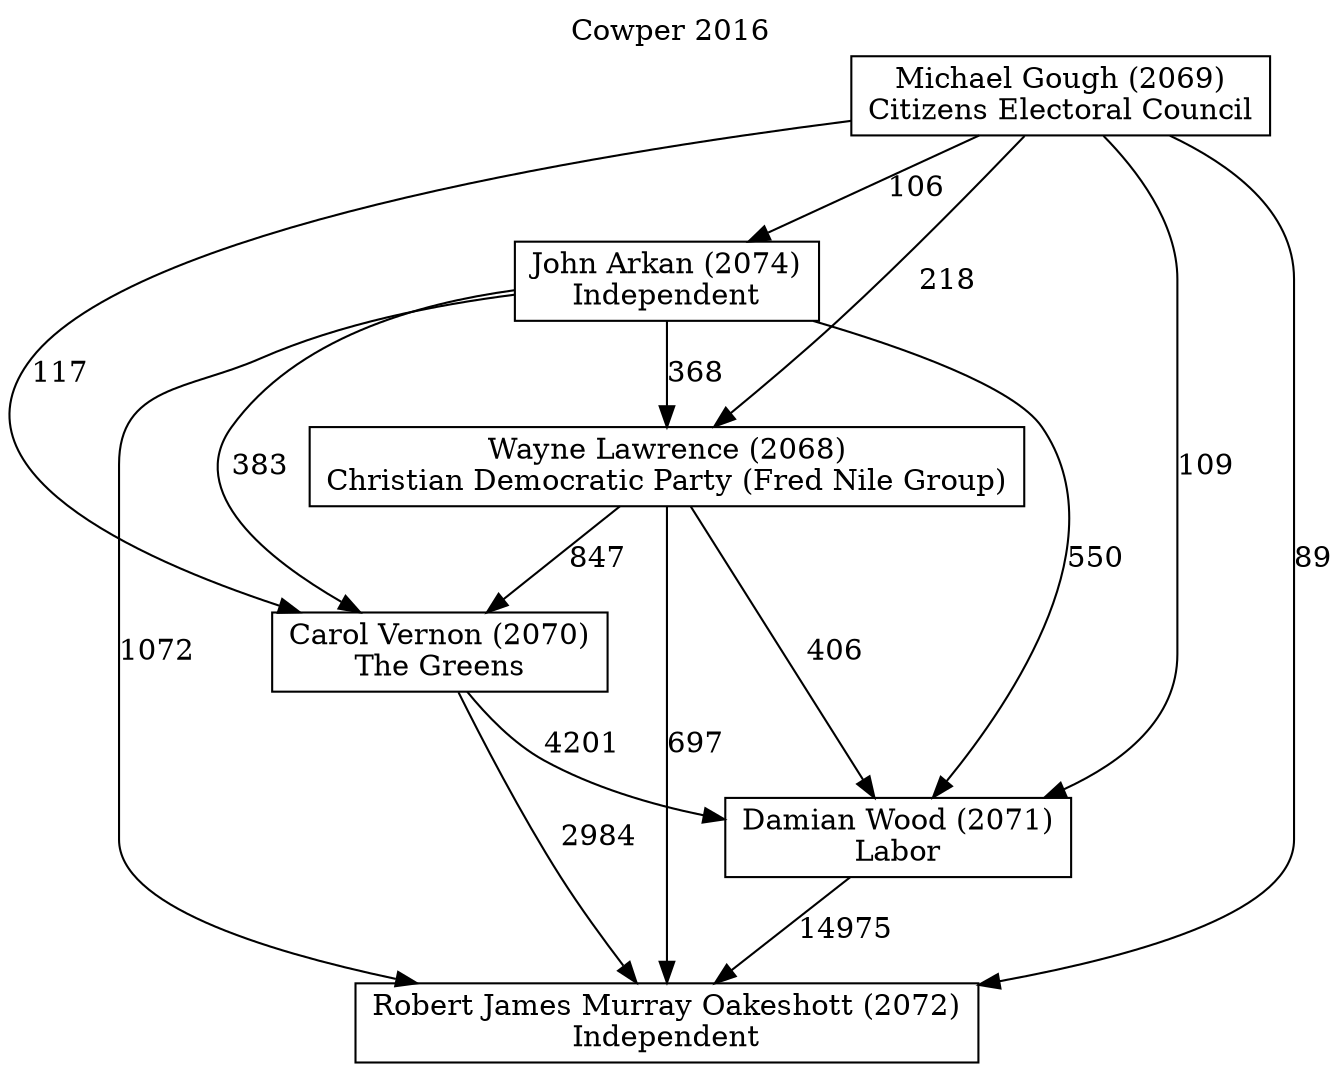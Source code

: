 // House preference flow
digraph "Robert James Murray Oakeshott (2072)_Cowper_2016" {
	graph [label="Cowper 2016" labelloc=t mclimit=10]
	node [shape=box]
	"Carol Vernon (2070)" [label="Carol Vernon (2070)
The Greens"]
	"Damian Wood (2071)" [label="Damian Wood (2071)
Labor"]
	"John Arkan (2074)" [label="John Arkan (2074)
Independent"]
	"Michael Gough (2069)" [label="Michael Gough (2069)
Citizens Electoral Council"]
	"Robert James Murray Oakeshott (2072)" [label="Robert James Murray Oakeshott (2072)
Independent"]
	"Wayne Lawrence (2068)" [label="Wayne Lawrence (2068)
Christian Democratic Party (Fred Nile Group)"]
	"Carol Vernon (2070)" -> "Damian Wood (2071)" [label=4201]
	"Carol Vernon (2070)" -> "Robert James Murray Oakeshott (2072)" [label=2984]
	"Damian Wood (2071)" -> "Robert James Murray Oakeshott (2072)" [label=14975]
	"John Arkan (2074)" -> "Carol Vernon (2070)" [label=383]
	"John Arkan (2074)" -> "Damian Wood (2071)" [label=550]
	"John Arkan (2074)" -> "Robert James Murray Oakeshott (2072)" [label=1072]
	"John Arkan (2074)" -> "Wayne Lawrence (2068)" [label=368]
	"Michael Gough (2069)" -> "Carol Vernon (2070)" [label=117]
	"Michael Gough (2069)" -> "Damian Wood (2071)" [label=109]
	"Michael Gough (2069)" -> "John Arkan (2074)" [label=106]
	"Michael Gough (2069)" -> "Robert James Murray Oakeshott (2072)" [label=89]
	"Michael Gough (2069)" -> "Wayne Lawrence (2068)" [label=218]
	"Wayne Lawrence (2068)" -> "Carol Vernon (2070)" [label=847]
	"Wayne Lawrence (2068)" -> "Damian Wood (2071)" [label=406]
	"Wayne Lawrence (2068)" -> "Robert James Murray Oakeshott (2072)" [label=697]
}
